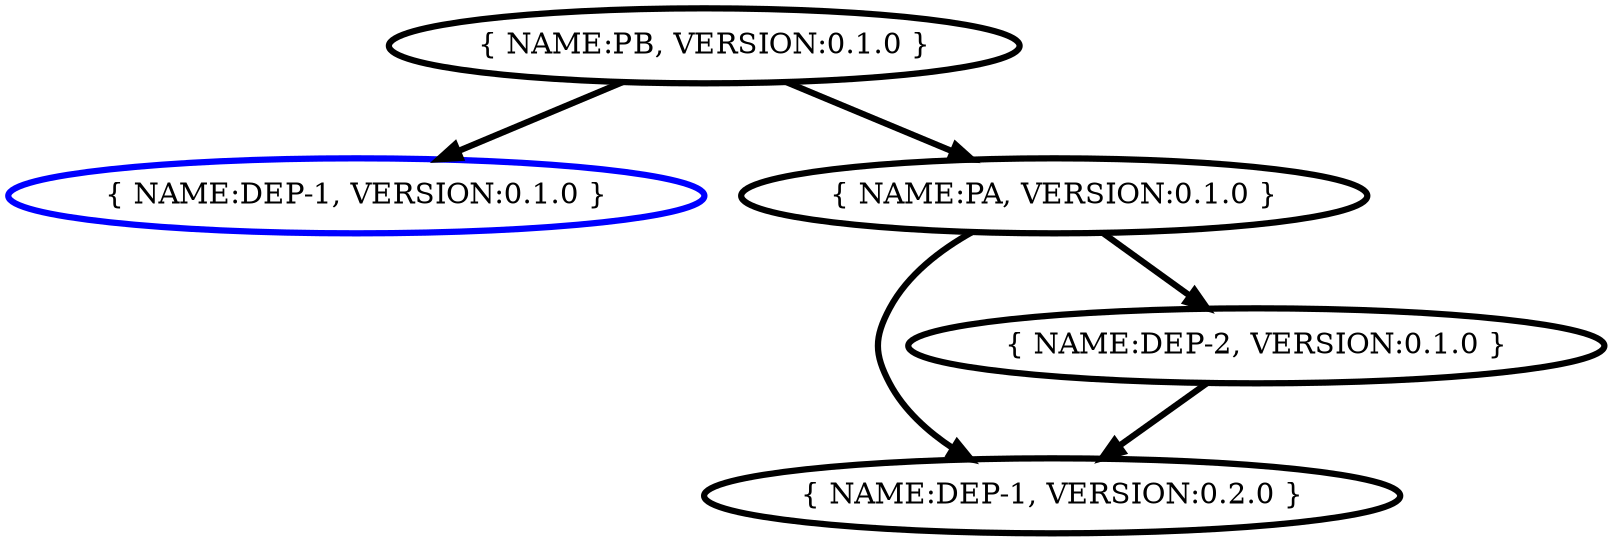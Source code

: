 digraph {
    "{ NAME:DEP-1, VERSION:0.1.0 }" [penwidth=3 color=blue ];
    "{ NAME:DEP-1, VERSION:0.2.0 }" [penwidth=3 ];
    "{ NAME:DEP-2, VERSION:0.1.0 }" [penwidth=3 ];
    "{ NAME:PA, VERSION:0.1.0 }" [penwidth=3 ];
    "{ NAME:PB, VERSION:0.1.0 }" [penwidth=3 ];

    "{ NAME:DEP-2, VERSION:0.1.0 }" -> "{ NAME:DEP-1, VERSION:0.2.0 }"[color=black penwidth=3];
    "{ NAME:PA, VERSION:0.1.0 }" -> "{ NAME:DEP-1, VERSION:0.2.0 }"[color=black penwidth=3];
    "{ NAME:PA, VERSION:0.1.0 }" -> "{ NAME:DEP-2, VERSION:0.1.0 }"[color=black penwidth=3];
    "{ NAME:PB, VERSION:0.1.0 }" -> "{ NAME:DEP-1, VERSION:0.1.0 }"[color=black penwidth=3];
    "{ NAME:PB, VERSION:0.1.0 }" -> "{ NAME:PA, VERSION:0.1.0 }"[color=black penwidth=3];
}